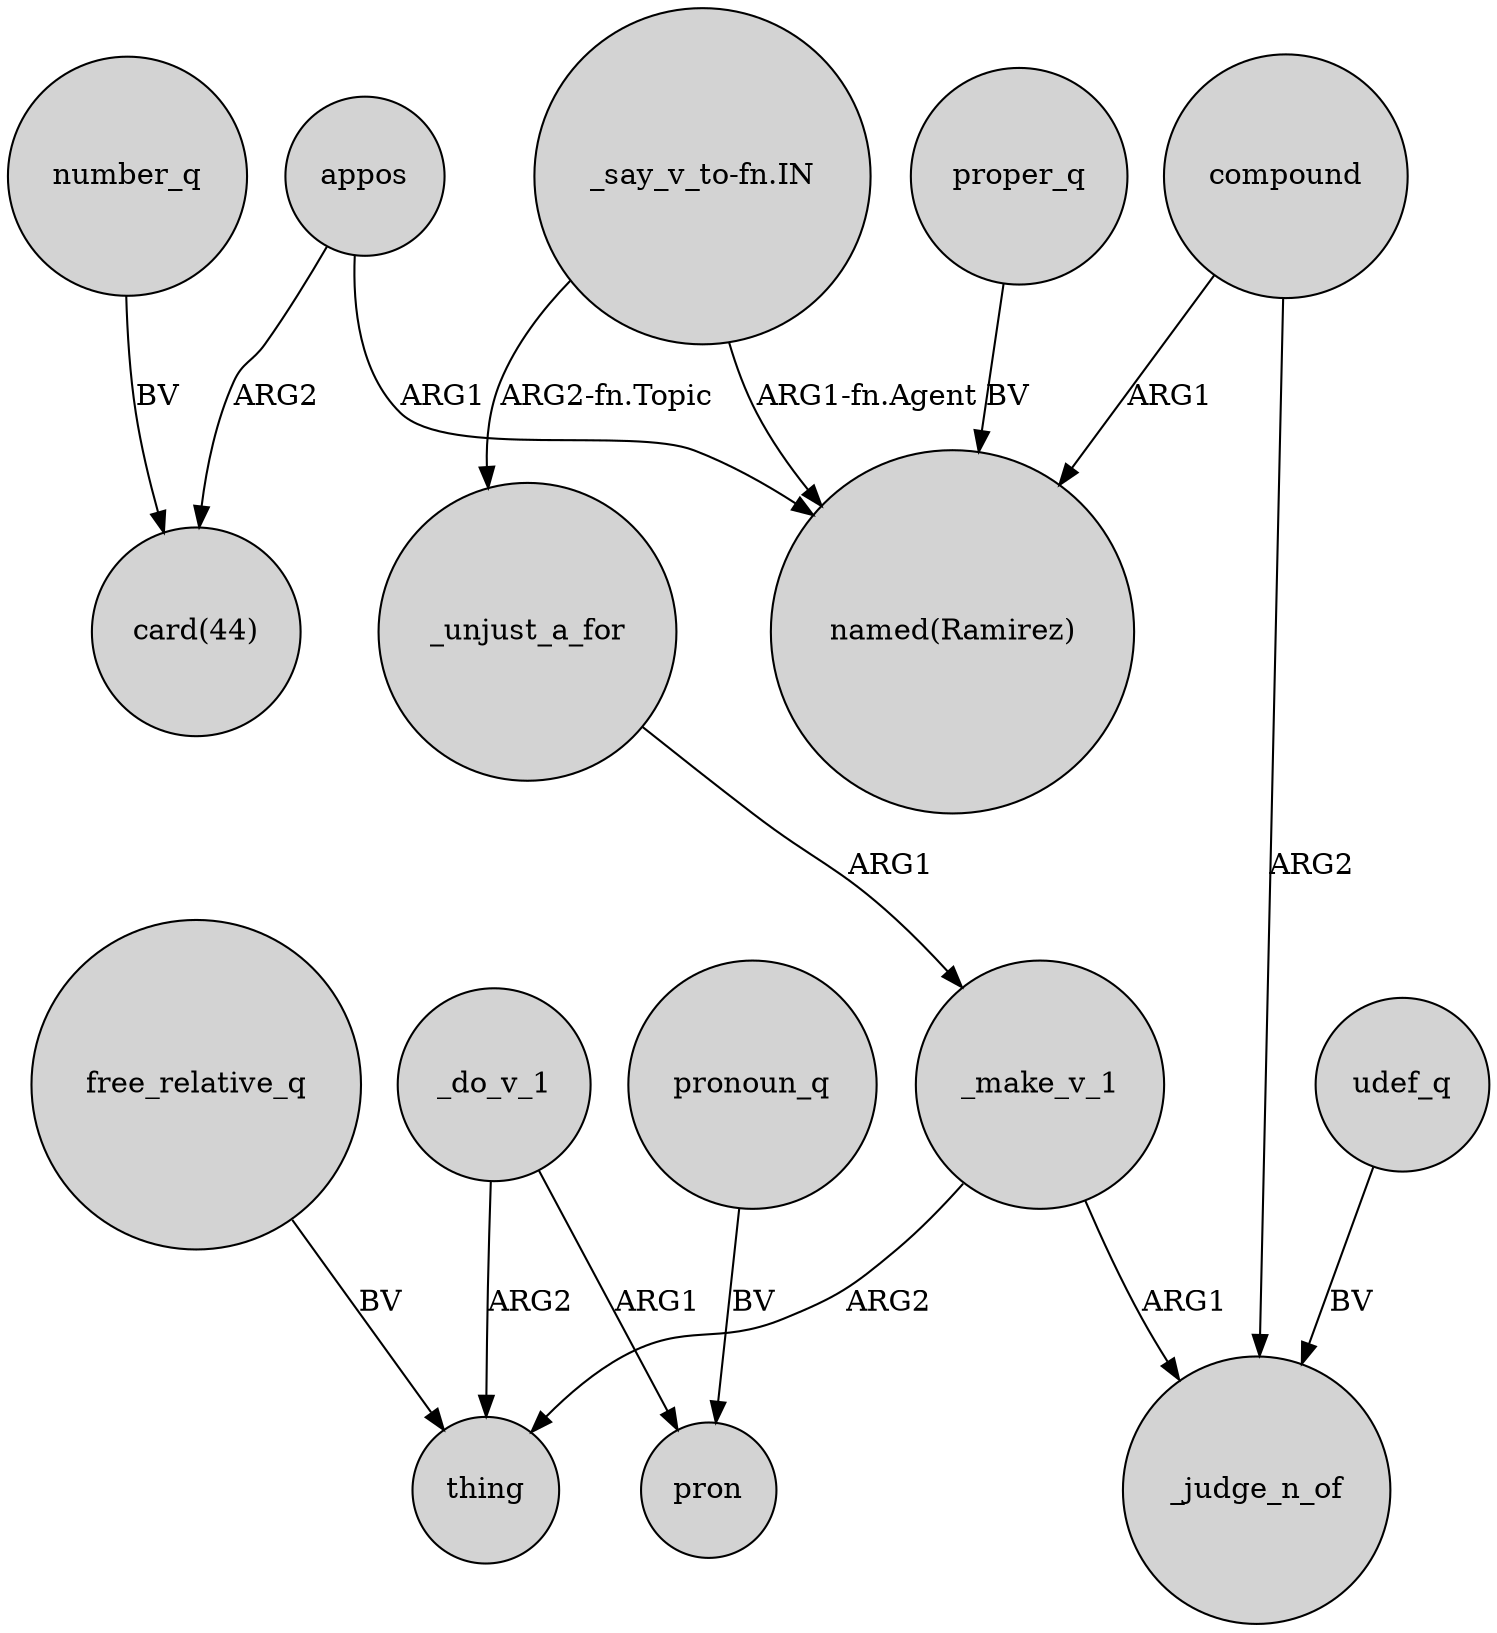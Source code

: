 digraph {
	node [shape=circle style=filled]
	appos -> "card(44)" [label=ARG2]
	number_q -> "card(44)" [label=BV]
	"_say_v_to-fn.IN" -> _unjust_a_for [label="ARG2-fn.Topic"]
	_do_v_1 -> pron [label=ARG1]
	_do_v_1 -> thing [label=ARG2]
	proper_q -> "named(Ramirez)" [label=BV]
	_unjust_a_for -> _make_v_1 [label=ARG1]
	appos -> "named(Ramirez)" [label=ARG1]
	_make_v_1 -> _judge_n_of [label=ARG1]
	"_say_v_to-fn.IN" -> "named(Ramirez)" [label="ARG1-fn.Agent"]
	free_relative_q -> thing [label=BV]
	_make_v_1 -> thing [label=ARG2]
	udef_q -> _judge_n_of [label=BV]
	compound -> _judge_n_of [label=ARG2]
	compound -> "named(Ramirez)" [label=ARG1]
	pronoun_q -> pron [label=BV]
}
